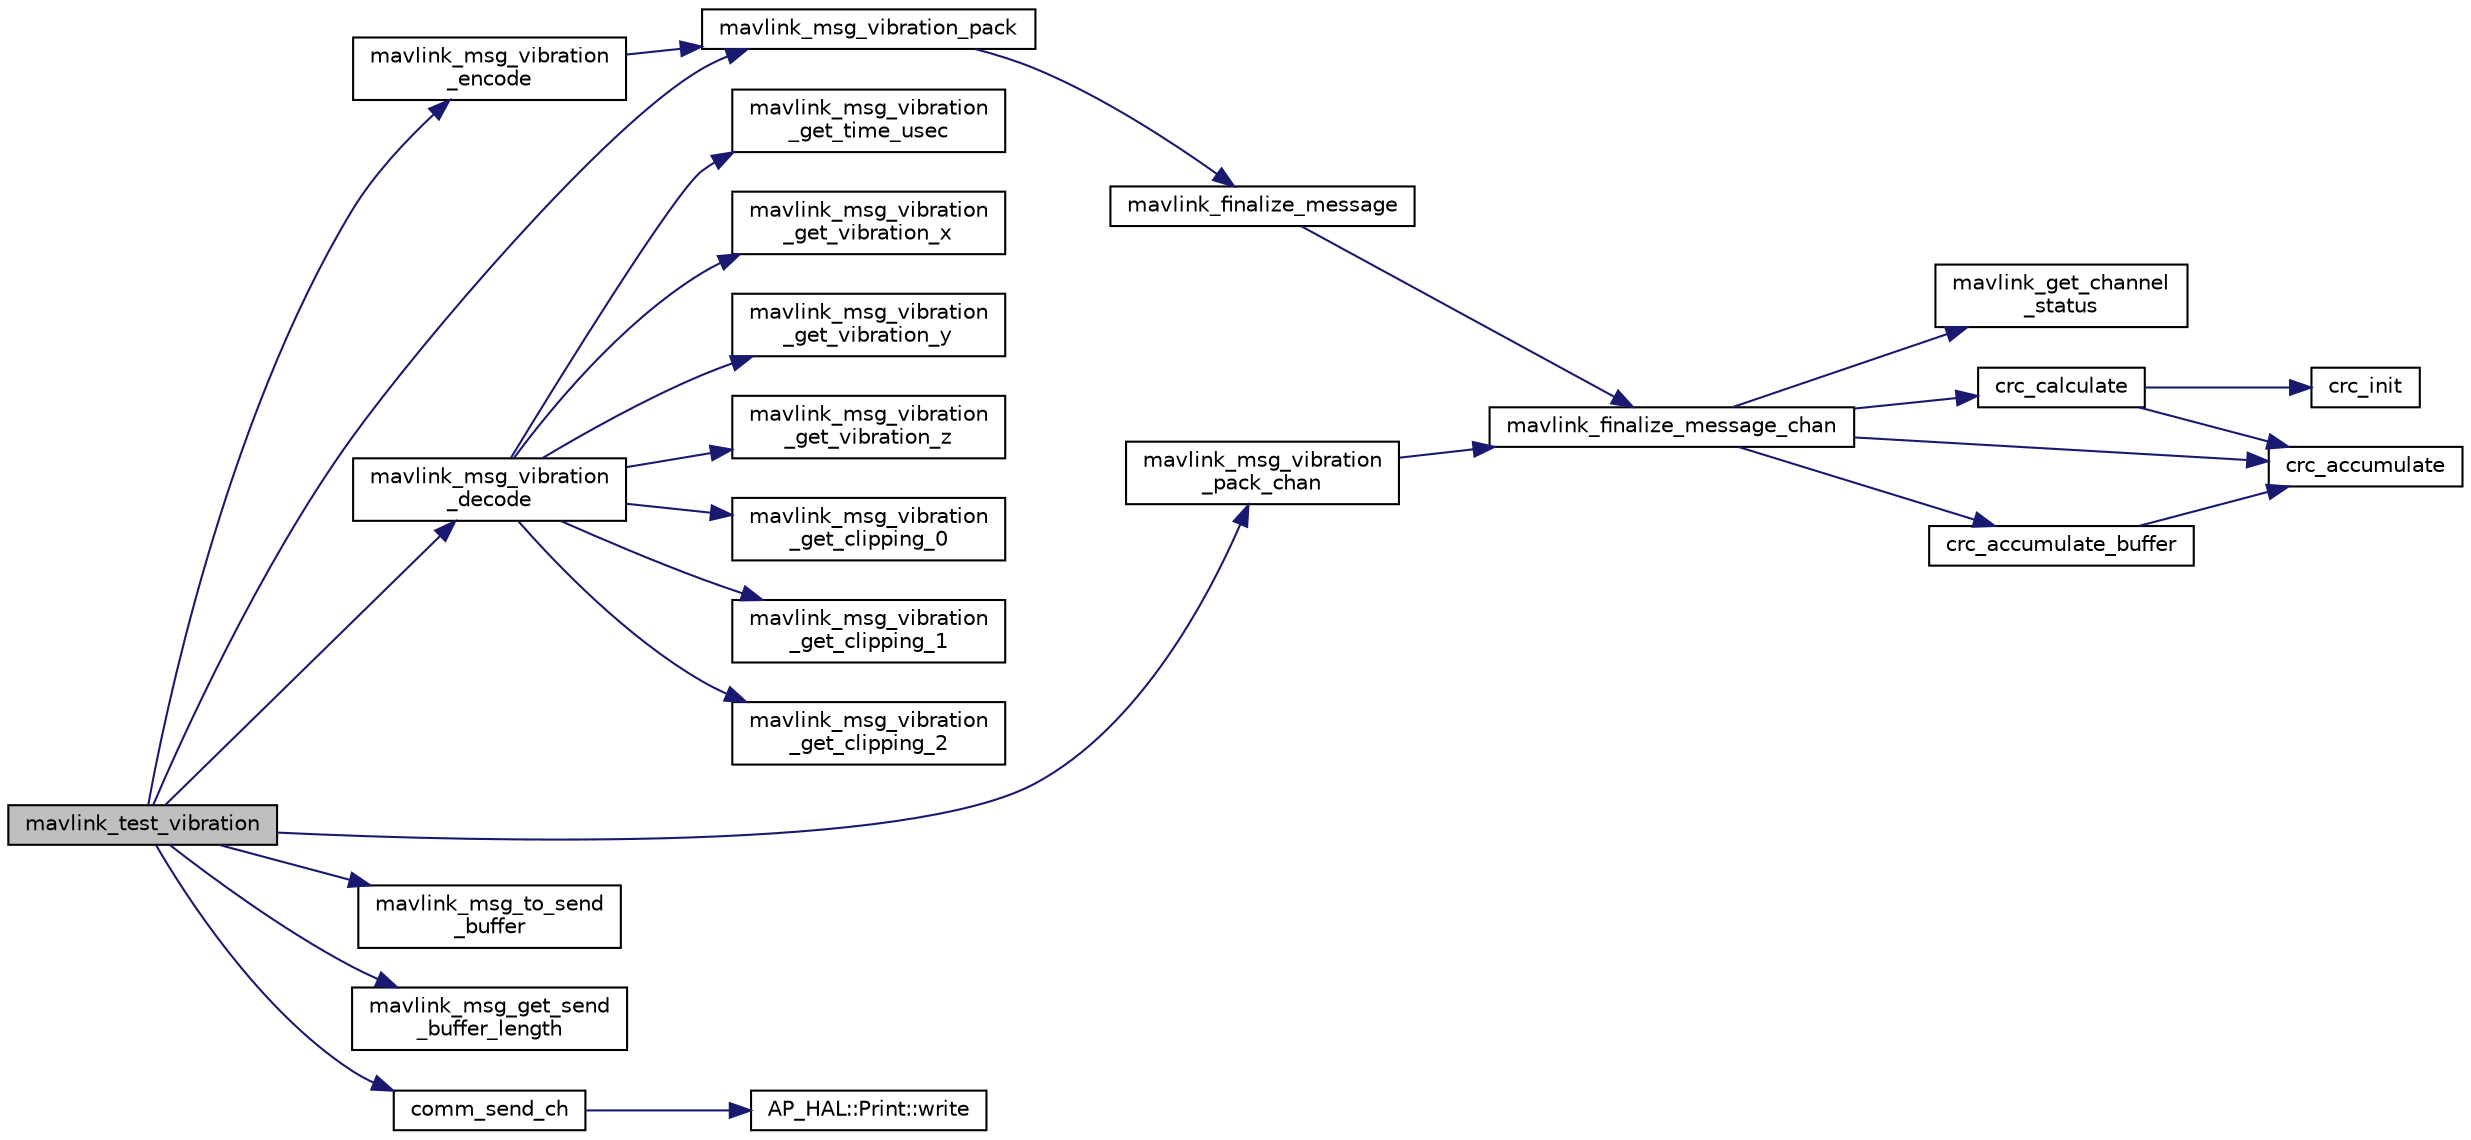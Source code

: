 digraph "mavlink_test_vibration"
{
 // INTERACTIVE_SVG=YES
  edge [fontname="Helvetica",fontsize="10",labelfontname="Helvetica",labelfontsize="10"];
  node [fontname="Helvetica",fontsize="10",shape=record];
  rankdir="LR";
  Node1 [label="mavlink_test_vibration",height=0.2,width=0.4,color="black", fillcolor="grey75", style="filled", fontcolor="black"];
  Node1 -> Node2 [color="midnightblue",fontsize="10",style="solid",fontname="Helvetica"];
  Node2 [label="mavlink_msg_vibration\l_encode",height=0.2,width=0.4,color="black", fillcolor="white", style="filled",URL="$mavlink__msg__vibration_8h.html#a0ec792013319647cd6ebd18807a71ca2",tooltip="Encode a vibration struct. "];
  Node2 -> Node3 [color="midnightblue",fontsize="10",style="solid",fontname="Helvetica"];
  Node3 [label="mavlink_msg_vibration_pack",height=0.2,width=0.4,color="black", fillcolor="white", style="filled",URL="$mavlink__msg__vibration_8h.html#ae0260782de2ac33a2759f357d7dcc79b",tooltip="Pack a vibration message. "];
  Node3 -> Node4 [color="midnightblue",fontsize="10",style="solid",fontname="Helvetica"];
  Node4 [label="mavlink_finalize_message",height=0.2,width=0.4,color="black", fillcolor="white", style="filled",URL="$mavlink__helpers_8h.html#af3bea083c5ec83f5b6570b2bd4a817d0",tooltip="Finalize a MAVLink message with MAVLINK_COMM_0 as default channel. "];
  Node4 -> Node5 [color="midnightblue",fontsize="10",style="solid",fontname="Helvetica"];
  Node5 [label="mavlink_finalize_message_chan",height=0.2,width=0.4,color="black", fillcolor="white", style="filled",URL="$mavlink__helpers_8h.html#aa66131138fc02101dcc73b4b556ab422",tooltip="Finalize a MAVLink message with channel assignment. "];
  Node5 -> Node6 [color="midnightblue",fontsize="10",style="solid",fontname="Helvetica"];
  Node6 [label="mavlink_get_channel\l_status",height=0.2,width=0.4,color="black", fillcolor="white", style="filled",URL="$mavlink__helpers_8h.html#ac006d308067f48514ca5c0cf0b046c28"];
  Node5 -> Node7 [color="midnightblue",fontsize="10",style="solid",fontname="Helvetica"];
  Node7 [label="crc_calculate",height=0.2,width=0.4,color="black", fillcolor="white", style="filled",URL="$checksum_8h.html#ab4264eb7b9e22aabb5cc3191bce35f4c",tooltip="Calculates the X.25 checksum on a byte buffer. "];
  Node7 -> Node8 [color="midnightblue",fontsize="10",style="solid",fontname="Helvetica"];
  Node8 [label="crc_init",height=0.2,width=0.4,color="black", fillcolor="white", style="filled",URL="$checksum_8h.html#aee738f6e20d31b027afdd966c79befae",tooltip="Initiliaze the buffer for the X.25 CRC. "];
  Node7 -> Node9 [color="midnightblue",fontsize="10",style="solid",fontname="Helvetica"];
  Node9 [label="crc_accumulate",height=0.2,width=0.4,color="black", fillcolor="white", style="filled",URL="$checksum_8h.html#ade2bbc31cd3b5b6d839556f56de61957",tooltip="Accumulate the X.25 CRC by adding one char at a time. "];
  Node5 -> Node10 [color="midnightblue",fontsize="10",style="solid",fontname="Helvetica"];
  Node10 [label="crc_accumulate_buffer",height=0.2,width=0.4,color="black", fillcolor="white", style="filled",URL="$checksum_8h.html#abcbaa800e8fcbcdf9bb48168657fbefd",tooltip="Accumulate the X.25 CRC by adding an array of bytes. "];
  Node10 -> Node9 [color="midnightblue",fontsize="10",style="solid",fontname="Helvetica"];
  Node5 -> Node9 [color="midnightblue",fontsize="10",style="solid",fontname="Helvetica"];
  Node1 -> Node11 [color="midnightblue",fontsize="10",style="solid",fontname="Helvetica"];
  Node11 [label="mavlink_msg_vibration\l_decode",height=0.2,width=0.4,color="black", fillcolor="white", style="filled",URL="$mavlink__msg__vibration_8h.html#abd1a498f2db04c601938ef004c85a125",tooltip="Decode a vibration message into a struct. "];
  Node11 -> Node12 [color="midnightblue",fontsize="10",style="solid",fontname="Helvetica"];
  Node12 [label="mavlink_msg_vibration\l_get_time_usec",height=0.2,width=0.4,color="black", fillcolor="white", style="filled",URL="$mavlink__msg__vibration_8h.html#a7be81f29081068699cf48b10e1814227",tooltip="Send a vibration message. "];
  Node11 -> Node13 [color="midnightblue",fontsize="10",style="solid",fontname="Helvetica"];
  Node13 [label="mavlink_msg_vibration\l_get_vibration_x",height=0.2,width=0.4,color="black", fillcolor="white", style="filled",URL="$mavlink__msg__vibration_8h.html#afbfa63430a50d63b86b2705122be791d",tooltip="Get field vibration_x from vibration message. "];
  Node11 -> Node14 [color="midnightblue",fontsize="10",style="solid",fontname="Helvetica"];
  Node14 [label="mavlink_msg_vibration\l_get_vibration_y",height=0.2,width=0.4,color="black", fillcolor="white", style="filled",URL="$mavlink__msg__vibration_8h.html#a31f23324753a9f0be7c1f74ae232dbdc",tooltip="Get field vibration_y from vibration message. "];
  Node11 -> Node15 [color="midnightblue",fontsize="10",style="solid",fontname="Helvetica"];
  Node15 [label="mavlink_msg_vibration\l_get_vibration_z",height=0.2,width=0.4,color="black", fillcolor="white", style="filled",URL="$mavlink__msg__vibration_8h.html#ac6ff870b2cf44d76c632b4ab11bea5d0",tooltip="Get field vibration_z from vibration message. "];
  Node11 -> Node16 [color="midnightblue",fontsize="10",style="solid",fontname="Helvetica"];
  Node16 [label="mavlink_msg_vibration\l_get_clipping_0",height=0.2,width=0.4,color="black", fillcolor="white", style="filled",URL="$mavlink__msg__vibration_8h.html#af934cbe4469cb09ba539a40b2fc23304",tooltip="Get field clipping_0 from vibration message. "];
  Node11 -> Node17 [color="midnightblue",fontsize="10",style="solid",fontname="Helvetica"];
  Node17 [label="mavlink_msg_vibration\l_get_clipping_1",height=0.2,width=0.4,color="black", fillcolor="white", style="filled",URL="$mavlink__msg__vibration_8h.html#ade8cb9a70cc114413854805e4f30ac48",tooltip="Get field clipping_1 from vibration message. "];
  Node11 -> Node18 [color="midnightblue",fontsize="10",style="solid",fontname="Helvetica"];
  Node18 [label="mavlink_msg_vibration\l_get_clipping_2",height=0.2,width=0.4,color="black", fillcolor="white", style="filled",URL="$mavlink__msg__vibration_8h.html#af6019b50112c738454a4cbddaa7bf2d6",tooltip="Get field clipping_2 from vibration message. "];
  Node1 -> Node3 [color="midnightblue",fontsize="10",style="solid",fontname="Helvetica"];
  Node1 -> Node19 [color="midnightblue",fontsize="10",style="solid",fontname="Helvetica"];
  Node19 [label="mavlink_msg_vibration\l_pack_chan",height=0.2,width=0.4,color="black", fillcolor="white", style="filled",URL="$mavlink__msg__vibration_8h.html#a8186fad8f8fd2551db21950b9c4bc94f",tooltip="Pack a vibration message on a channel. "];
  Node19 -> Node5 [color="midnightblue",fontsize="10",style="solid",fontname="Helvetica"];
  Node1 -> Node20 [color="midnightblue",fontsize="10",style="solid",fontname="Helvetica"];
  Node20 [label="mavlink_msg_to_send\l_buffer",height=0.2,width=0.4,color="black", fillcolor="white", style="filled",URL="$mavlink__helpers_8h.html#afea0a9befa84822fd62c2899ea0d849e",tooltip="Pack a message to send it over a serial byte stream. "];
  Node1 -> Node21 [color="midnightblue",fontsize="10",style="solid",fontname="Helvetica"];
  Node21 [label="mavlink_msg_get_send\l_buffer_length",height=0.2,width=0.4,color="black", fillcolor="white", style="filled",URL="$protocol_8h.html#aa86c08f27aabb7a2e12a67f189f590c8",tooltip="Get the required buffer size for this message. "];
  Node1 -> Node22 [color="midnightblue",fontsize="10",style="solid",fontname="Helvetica"];
  Node22 [label="comm_send_ch",height=0.2,width=0.4,color="black", fillcolor="white", style="filled",URL="$GCS__MAVLink_8h.html#ab753873a1ee10adedd0ce246311468f8"];
  Node22 -> Node23 [color="midnightblue",fontsize="10",style="solid",fontname="Helvetica"];
  Node23 [label="AP_HAL::Print::write",height=0.2,width=0.4,color="black", fillcolor="white", style="filled",URL="$classAP__HAL_1_1Print.html#acc65391952a43334f8f5c9bef341f501"];
}
